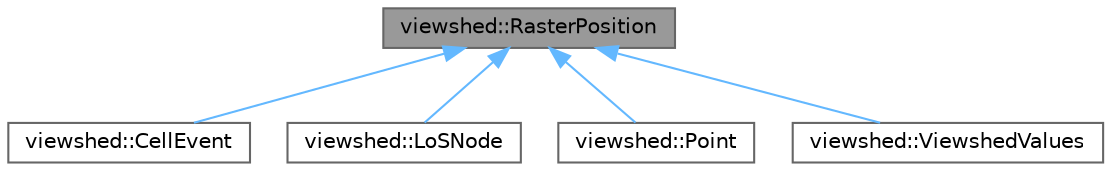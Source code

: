 digraph "viewshed::RasterPosition"
{
 // LATEX_PDF_SIZE
  bgcolor="transparent";
  edge [fontname=Helvetica,fontsize=10,labelfontname=Helvetica,labelfontsize=10];
  node [fontname=Helvetica,fontsize=10,shape=box,height=0.2,width=0.4];
  Node1 [id="Node000001",label="viewshed::RasterPosition",height=0.2,width=0.4,color="gray40", fillcolor="grey60", style="filled", fontcolor="black",tooltip="Class to represent position on raster in term of row and column."];
  Node1 -> Node2 [id="edge1_Node000001_Node000002",dir="back",color="steelblue1",style="solid",tooltip=" "];
  Node2 [id="Node000002",label="viewshed::CellEvent",height=0.2,width=0.4,color="gray40", fillcolor="white", style="filled",URL="$classviewshed_1_1CellEvent.html",tooltip="Class representing cell events for Van Kreveld's plane sweep algorithm. Stores cell position (row and..."];
  Node1 -> Node3 [id="edge2_Node000001_Node000003",dir="back",color="steelblue1",style="solid",tooltip=" "];
  Node3 [id="Node000003",label="viewshed::LoSNode",height=0.2,width=0.4,color="gray40", fillcolor="white", style="filled",URL="$classviewshed_1_1LoSNode.html",tooltip="Representation of single cell that creates a point on LoS."];
  Node1 -> Node4 [id="edge3_Node000001_Node000004",dir="back",color="steelblue1",style="solid",tooltip=" "];
  Node4 [id="Node000004",label="viewshed::Point",height=0.2,width=0.4,color="gray40", fillcolor="white", style="filled",URL="$classviewshed_1_1Point.html",tooltip="Class that represents important point for viewshed - view point, or inverse viewshed - target point...."];
  Node1 -> Node5 [id="edge4_Node000001_Node000005",dir="back",color="steelblue1",style="solid",tooltip=" "];
  Node5 [id="Node000005",label="viewshed::ViewshedValues",height=0.2,width=0.4,color="gray40", fillcolor="white", style="filled",URL="$classviewshed_1_1ViewshedValues.html",tooltip="A simple class that stores results of visibility indices calculation (in form of vector of doubles) f..."];
}
